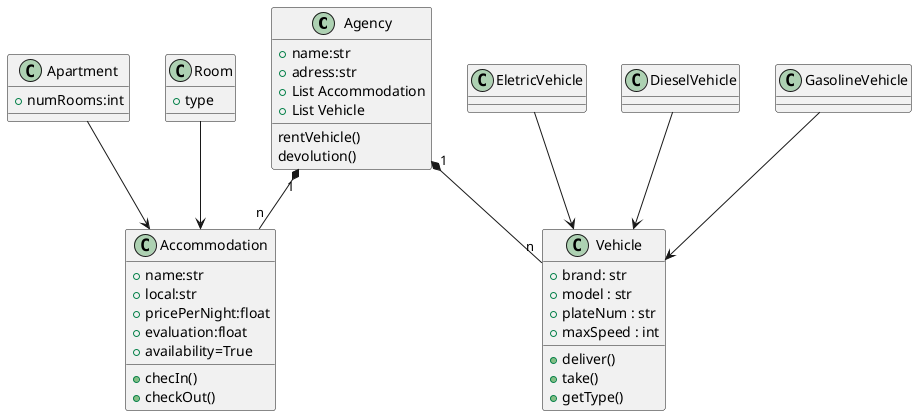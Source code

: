 @startuml
Class Agency{
    +name:str
    +adress:str
    +List Accommodation 
    +List Vehicle
    rentVehicle()
    devolution()
}
class Accommodation{
    +name:str
    +local:str
    +pricePerNight:float
    +evaluation:float
    +availability=True
    +checIn()
    +checkOut()

}
class Apartment{
    +numRooms:int
}
class Room{
    +type
}
class Vehicle{
    +brand: str
    +model : str
    +plateNum : str
    +maxSpeed : int
    +deliver()
    +take()
    +getType()
}
class EletricVehicle{
    

}
class DieselVehicle{
    

}
class GasolineVehicle {

}
Agency "1" *-- "n" Accommodation
Apartment --> Accommodation
Room --> Accommodation
EletricVehicle --> Vehicle
DieselVehicle --> Vehicle
GasolineVehicle --> Vehicle
Agency "1" *-- "n" Vehicle
@enduml